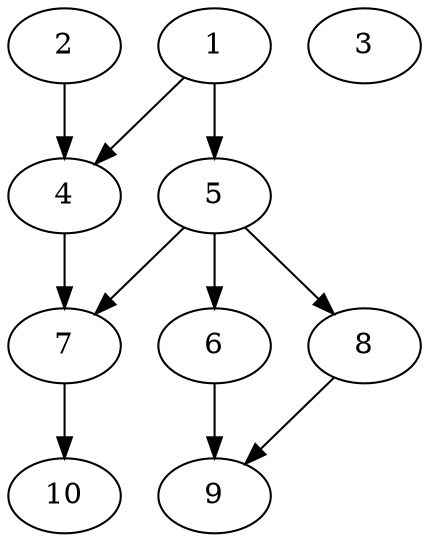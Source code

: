 // DAG automatically generated by daggen at Thu Oct  3 13:58:04 2019
// ./daggen --dot -n 10 --ccr 0.5 --fat 0.5 --regular 0.9 --density 0.7 --mindata 5242880 --maxdata 52428800 
digraph G {
  1 [size="23138304", alpha="0.12", expect_size="11569152"] 
  1 -> 4 [size ="11569152"]
  1 -> 5 [size ="11569152"]
  2 [size="43587584", alpha="0.15", expect_size="21793792"] 
  2 -> 4 [size ="21793792"]
  3 [size="103577600", alpha="0.08", expect_size="51788800"] 
  4 [size="101341184", alpha="0.04", expect_size="50670592"] 
  4 -> 7 [size ="50670592"]
  5 [size="57264128", alpha="0.06", expect_size="28632064"] 
  5 -> 6 [size ="28632064"]
  5 -> 7 [size ="28632064"]
  5 -> 8 [size ="28632064"]
  6 [size="97656832", alpha="0.01", expect_size="48828416"] 
  6 -> 9 [size ="48828416"]
  7 [size="94871552", alpha="0.15", expect_size="47435776"] 
  7 -> 10 [size ="47435776"]
  8 [size="102772736", alpha="0.15", expect_size="51386368"] 
  8 -> 9 [size ="51386368"]
  9 [size="44269568", alpha="0.12", expect_size="22134784"] 
  10 [size="19007488", alpha="0.10", expect_size="9503744"] 
}
